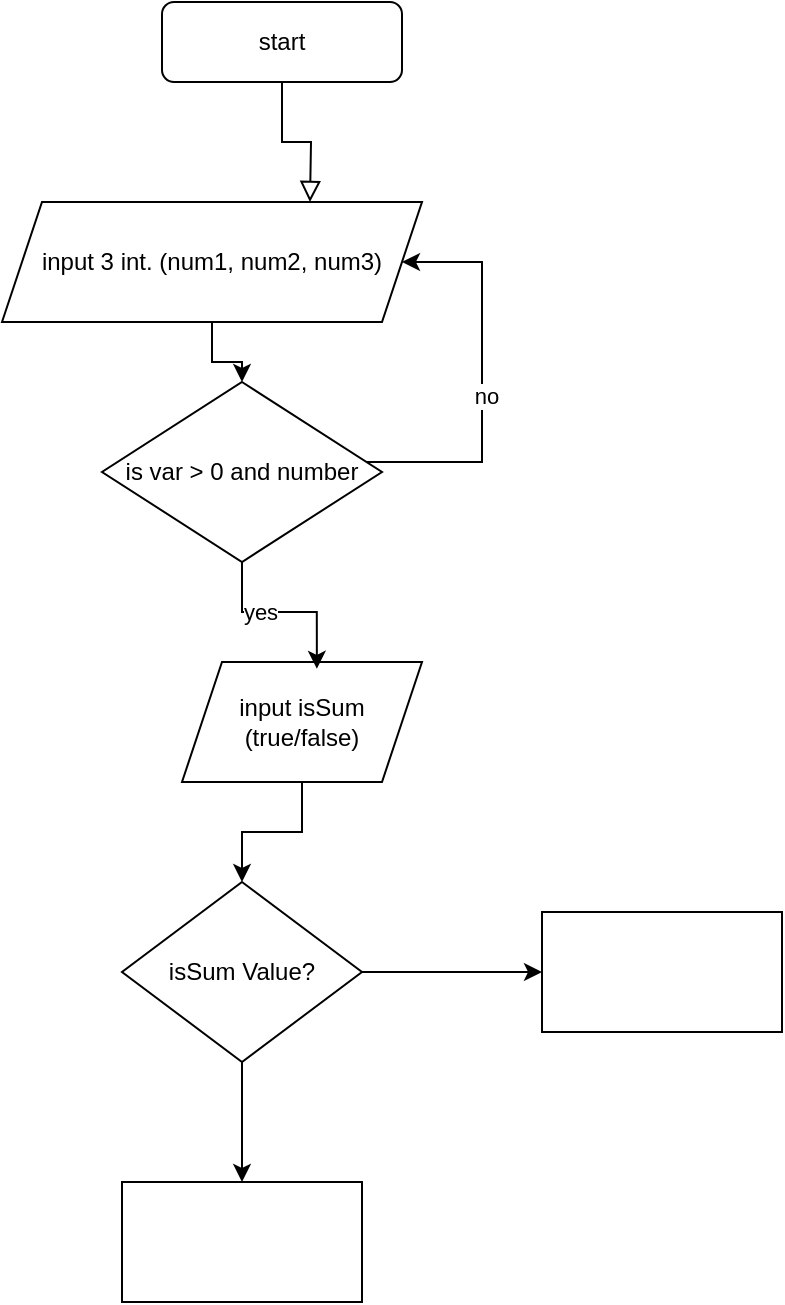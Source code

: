 <mxfile version="24.8.4">
  <diagram id="C5RBs43oDa-KdzZeNtuy" name="Page-1">
    <mxGraphModel dx="796" dy="436" grid="1" gridSize="10" guides="1" tooltips="1" connect="1" arrows="1" fold="1" page="1" pageScale="1" pageWidth="827" pageHeight="1169" math="0" shadow="0">
      <root>
        <mxCell id="WIyWlLk6GJQsqaUBKTNV-0" />
        <mxCell id="WIyWlLk6GJQsqaUBKTNV-1" parent="WIyWlLk6GJQsqaUBKTNV-0" />
        <mxCell id="WIyWlLk6GJQsqaUBKTNV-2" value="" style="rounded=0;html=1;jettySize=auto;orthogonalLoop=1;fontSize=11;endArrow=block;endFill=0;endSize=8;strokeWidth=1;shadow=0;labelBackgroundColor=none;edgeStyle=orthogonalEdgeStyle;" parent="WIyWlLk6GJQsqaUBKTNV-1" source="WIyWlLk6GJQsqaUBKTNV-3" edge="1">
          <mxGeometry relative="1" as="geometry">
            <mxPoint x="234" y="180" as="targetPoint" />
          </mxGeometry>
        </mxCell>
        <mxCell id="WIyWlLk6GJQsqaUBKTNV-3" value="start" style="rounded=1;whiteSpace=wrap;html=1;fontSize=12;glass=0;strokeWidth=1;shadow=0;" parent="WIyWlLk6GJQsqaUBKTNV-1" vertex="1">
          <mxGeometry x="160" y="80" width="120" height="40" as="geometry" />
        </mxCell>
        <mxCell id="moJto-PpAULFF9hxscrn-2" style="edgeStyle=orthogonalEdgeStyle;rounded=0;orthogonalLoop=1;jettySize=auto;html=1;entryX=0.5;entryY=0;entryDx=0;entryDy=0;" edge="1" parent="WIyWlLk6GJQsqaUBKTNV-1" source="moJto-PpAULFF9hxscrn-0" target="moJto-PpAULFF9hxscrn-1">
          <mxGeometry relative="1" as="geometry" />
        </mxCell>
        <mxCell id="moJto-PpAULFF9hxscrn-0" value="input 3 int. (num1, num2, num3)" style="shape=parallelogram;perimeter=parallelogramPerimeter;whiteSpace=wrap;html=1;fixedSize=1;" vertex="1" parent="WIyWlLk6GJQsqaUBKTNV-1">
          <mxGeometry x="80" y="180" width="210" height="60" as="geometry" />
        </mxCell>
        <mxCell id="moJto-PpAULFF9hxscrn-6" style="edgeStyle=orthogonalEdgeStyle;rounded=0;orthogonalLoop=1;jettySize=auto;html=1;entryX=1;entryY=0.5;entryDx=0;entryDy=0;" edge="1" parent="WIyWlLk6GJQsqaUBKTNV-1" source="moJto-PpAULFF9hxscrn-1" target="moJto-PpAULFF9hxscrn-0">
          <mxGeometry relative="1" as="geometry">
            <mxPoint x="340" y="210" as="targetPoint" />
            <Array as="points">
              <mxPoint x="320" y="310" />
              <mxPoint x="320" y="210" />
            </Array>
          </mxGeometry>
        </mxCell>
        <mxCell id="moJto-PpAULFF9hxscrn-7" value="no" style="edgeLabel;html=1;align=center;verticalAlign=middle;resizable=0;points=[];" vertex="1" connectable="0" parent="moJto-PpAULFF9hxscrn-6">
          <mxGeometry x="-0.074" y="-2" relative="1" as="geometry">
            <mxPoint as="offset" />
          </mxGeometry>
        </mxCell>
        <mxCell id="moJto-PpAULFF9hxscrn-1" value="is var &amp;gt; 0 and number" style="rhombus;whiteSpace=wrap;html=1;" vertex="1" parent="WIyWlLk6GJQsqaUBKTNV-1">
          <mxGeometry x="130" y="270" width="140" height="90" as="geometry" />
        </mxCell>
        <mxCell id="moJto-PpAULFF9hxscrn-9" style="edgeStyle=orthogonalEdgeStyle;rounded=0;orthogonalLoop=1;jettySize=auto;html=1;entryX=0.5;entryY=0;entryDx=0;entryDy=0;" edge="1" parent="WIyWlLk6GJQsqaUBKTNV-1" source="moJto-PpAULFF9hxscrn-3" target="moJto-PpAULFF9hxscrn-8">
          <mxGeometry relative="1" as="geometry" />
        </mxCell>
        <mxCell id="moJto-PpAULFF9hxscrn-3" value="input isSum (true/false)" style="shape=parallelogram;perimeter=parallelogramPerimeter;whiteSpace=wrap;html=1;fixedSize=1;" vertex="1" parent="WIyWlLk6GJQsqaUBKTNV-1">
          <mxGeometry x="170" y="410" width="120" height="60" as="geometry" />
        </mxCell>
        <mxCell id="moJto-PpAULFF9hxscrn-4" style="edgeStyle=orthogonalEdgeStyle;rounded=0;orthogonalLoop=1;jettySize=auto;html=1;entryX=0.562;entryY=0.057;entryDx=0;entryDy=0;entryPerimeter=0;" edge="1" parent="WIyWlLk6GJQsqaUBKTNV-1" source="moJto-PpAULFF9hxscrn-1" target="moJto-PpAULFF9hxscrn-3">
          <mxGeometry relative="1" as="geometry" />
        </mxCell>
        <mxCell id="moJto-PpAULFF9hxscrn-5" value="yes" style="edgeLabel;html=1;align=center;verticalAlign=middle;resizable=0;points=[];" vertex="1" connectable="0" parent="moJto-PpAULFF9hxscrn-4">
          <mxGeometry x="-0.266" relative="1" as="geometry">
            <mxPoint as="offset" />
          </mxGeometry>
        </mxCell>
        <mxCell id="moJto-PpAULFF9hxscrn-10" style="edgeStyle=orthogonalEdgeStyle;rounded=0;orthogonalLoop=1;jettySize=auto;html=1;" edge="1" parent="WIyWlLk6GJQsqaUBKTNV-1" source="moJto-PpAULFF9hxscrn-8" target="moJto-PpAULFF9hxscrn-11">
          <mxGeometry relative="1" as="geometry">
            <mxPoint x="350" y="565" as="targetPoint" />
          </mxGeometry>
        </mxCell>
        <mxCell id="moJto-PpAULFF9hxscrn-12" style="edgeStyle=orthogonalEdgeStyle;rounded=0;orthogonalLoop=1;jettySize=auto;html=1;" edge="1" parent="WIyWlLk6GJQsqaUBKTNV-1" source="moJto-PpAULFF9hxscrn-8" target="moJto-PpAULFF9hxscrn-13">
          <mxGeometry relative="1" as="geometry">
            <mxPoint x="200" y="700" as="targetPoint" />
          </mxGeometry>
        </mxCell>
        <mxCell id="moJto-PpAULFF9hxscrn-8" value="isSum Value?" style="rhombus;whiteSpace=wrap;html=1;" vertex="1" parent="WIyWlLk6GJQsqaUBKTNV-1">
          <mxGeometry x="140" y="520" width="120" height="90" as="geometry" />
        </mxCell>
        <mxCell id="moJto-PpAULFF9hxscrn-11" value="" style="rounded=0;whiteSpace=wrap;html=1;" vertex="1" parent="WIyWlLk6GJQsqaUBKTNV-1">
          <mxGeometry x="350" y="535" width="120" height="60" as="geometry" />
        </mxCell>
        <mxCell id="moJto-PpAULFF9hxscrn-13" value="" style="rounded=0;whiteSpace=wrap;html=1;" vertex="1" parent="WIyWlLk6GJQsqaUBKTNV-1">
          <mxGeometry x="140" y="670" width="120" height="60" as="geometry" />
        </mxCell>
      </root>
    </mxGraphModel>
  </diagram>
</mxfile>
